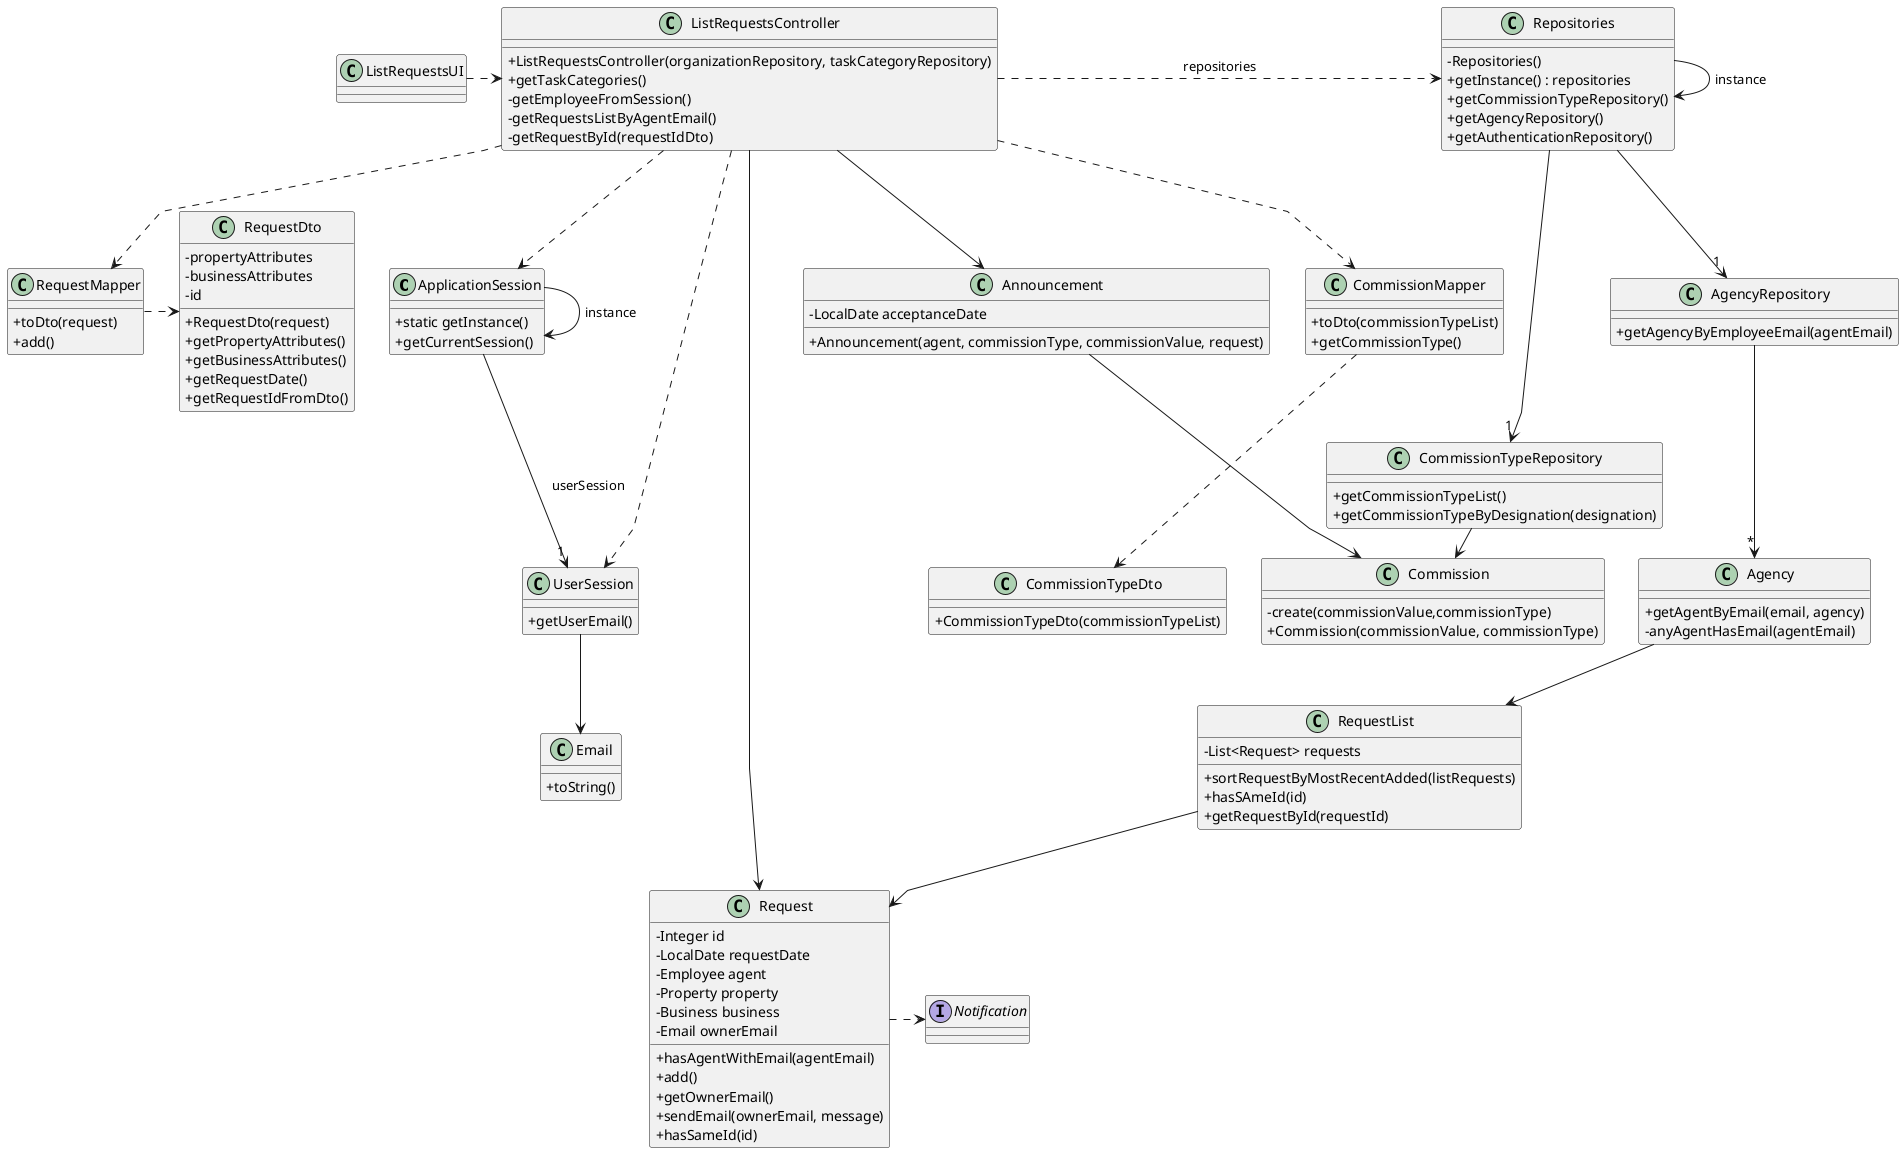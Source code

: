 @startuml
'skinparam monochrome true
skinparam packageStyle rectangle
skinparam shadowing false
skinparam linetype polyline
'skinparam linetype orto

skinparam classAttributeIconSize 0

'left to right direction

class ApplicationSession {
    + static getInstance()
    + getCurrentSession()
}

class UserSession {
    + getUserEmail()
}

'class Person {
'    - agentEmail
'}

class CommissionTypeRepository {
    + getCommissionTypeList()
    + getCommissionTypeByDesignation(designation)
}

class AgencyRepository {
    + getAgencyByEmployeeEmail(agentEmail)
}

class Repositories {
    - Repositories()
    + getInstance() : repositories
    + getCommissionTypeRepository()
    + getAgencyRepository()
    + getAuthenticationRepository()
}

class ListRequestsController {
    + ListRequestsController(organizationRepository, taskCategoryRepository)
    + getTaskCategories()
    - getEmployeeFromSession()
    - getRequestsListByAgentEmail()
    - getRequestById(requestIdDto)

}

class ListRequestsUI {
}

class Email{
 +toString()
}

class Announcement{
    - LocalDate acceptanceDate
    + Announcement(agent, commissionType, commissionValue, request)
}

class Commission{
    - create(commissionValue,commissionType)
    + Commission(commissionValue, commissionType)
}

class Agency{
    + getAgentByEmail(email, agency)
    - anyAgentHasEmail(agentEmail)
}

class Request{
-Integer id
-LocalDate requestDate
-Employee agent
-Property property
-Business business
-Email ownerEmail

+hasAgentWithEmail(agentEmail)
+add()
+getOwnerEmail()
+sendEmail(ownerEmail, message)
+hasSameId(id)
}

class RequestList{
-List<Request> requests

+sortRequestByMostRecentAdded(listRequests)
+hasSAmeId(id)
+getRequestById(requestId)
}

class RequestMapper{
+toDto(request)
+add()
}

class RequestDto{
-propertyAttributes
-businessAttributes
-id

+RequestDto(request)
+getPropertyAttributes()
+getBusinessAttributes()
+getRequestDate()
+getRequestIdFromDto()
}

interface Notification{
}

class CommissionMapper{
+toDto(commissionTypeList)
+getCommissionType()
}

class CommissionTypeDto{
+CommissionTypeDto(commissionTypeList)

}



Repositories -> Repositories : instance
ApplicationSession -> ApplicationSession : instance

ListRequestsUI .> ListRequestsController

ListRequestsController .> Repositories : repositories

Repositories --> "1" AgencyRepository
Repositories --> "1" CommissionTypeRepository

AgencyRepository --> "*" Agency

ApplicationSession --> "1" UserSession : userSession
UserSession --> Email

ListRequestsController ..> ApplicationSession
ListRequestsController ..> UserSession

ListRequestsController ..> RequestMapper
ListRequestsController ..> CommissionMapper
ListRequestsController --> Announcement
ListRequestsController -> Request
Agency --> RequestList
RequestList --> Request
Request .> Notification
CommissionTypeRepository -> Commission
Announcement --> Commission
CommissionMapper ..> CommissionTypeDto
RequestMapper .> RequestDto






@enduml